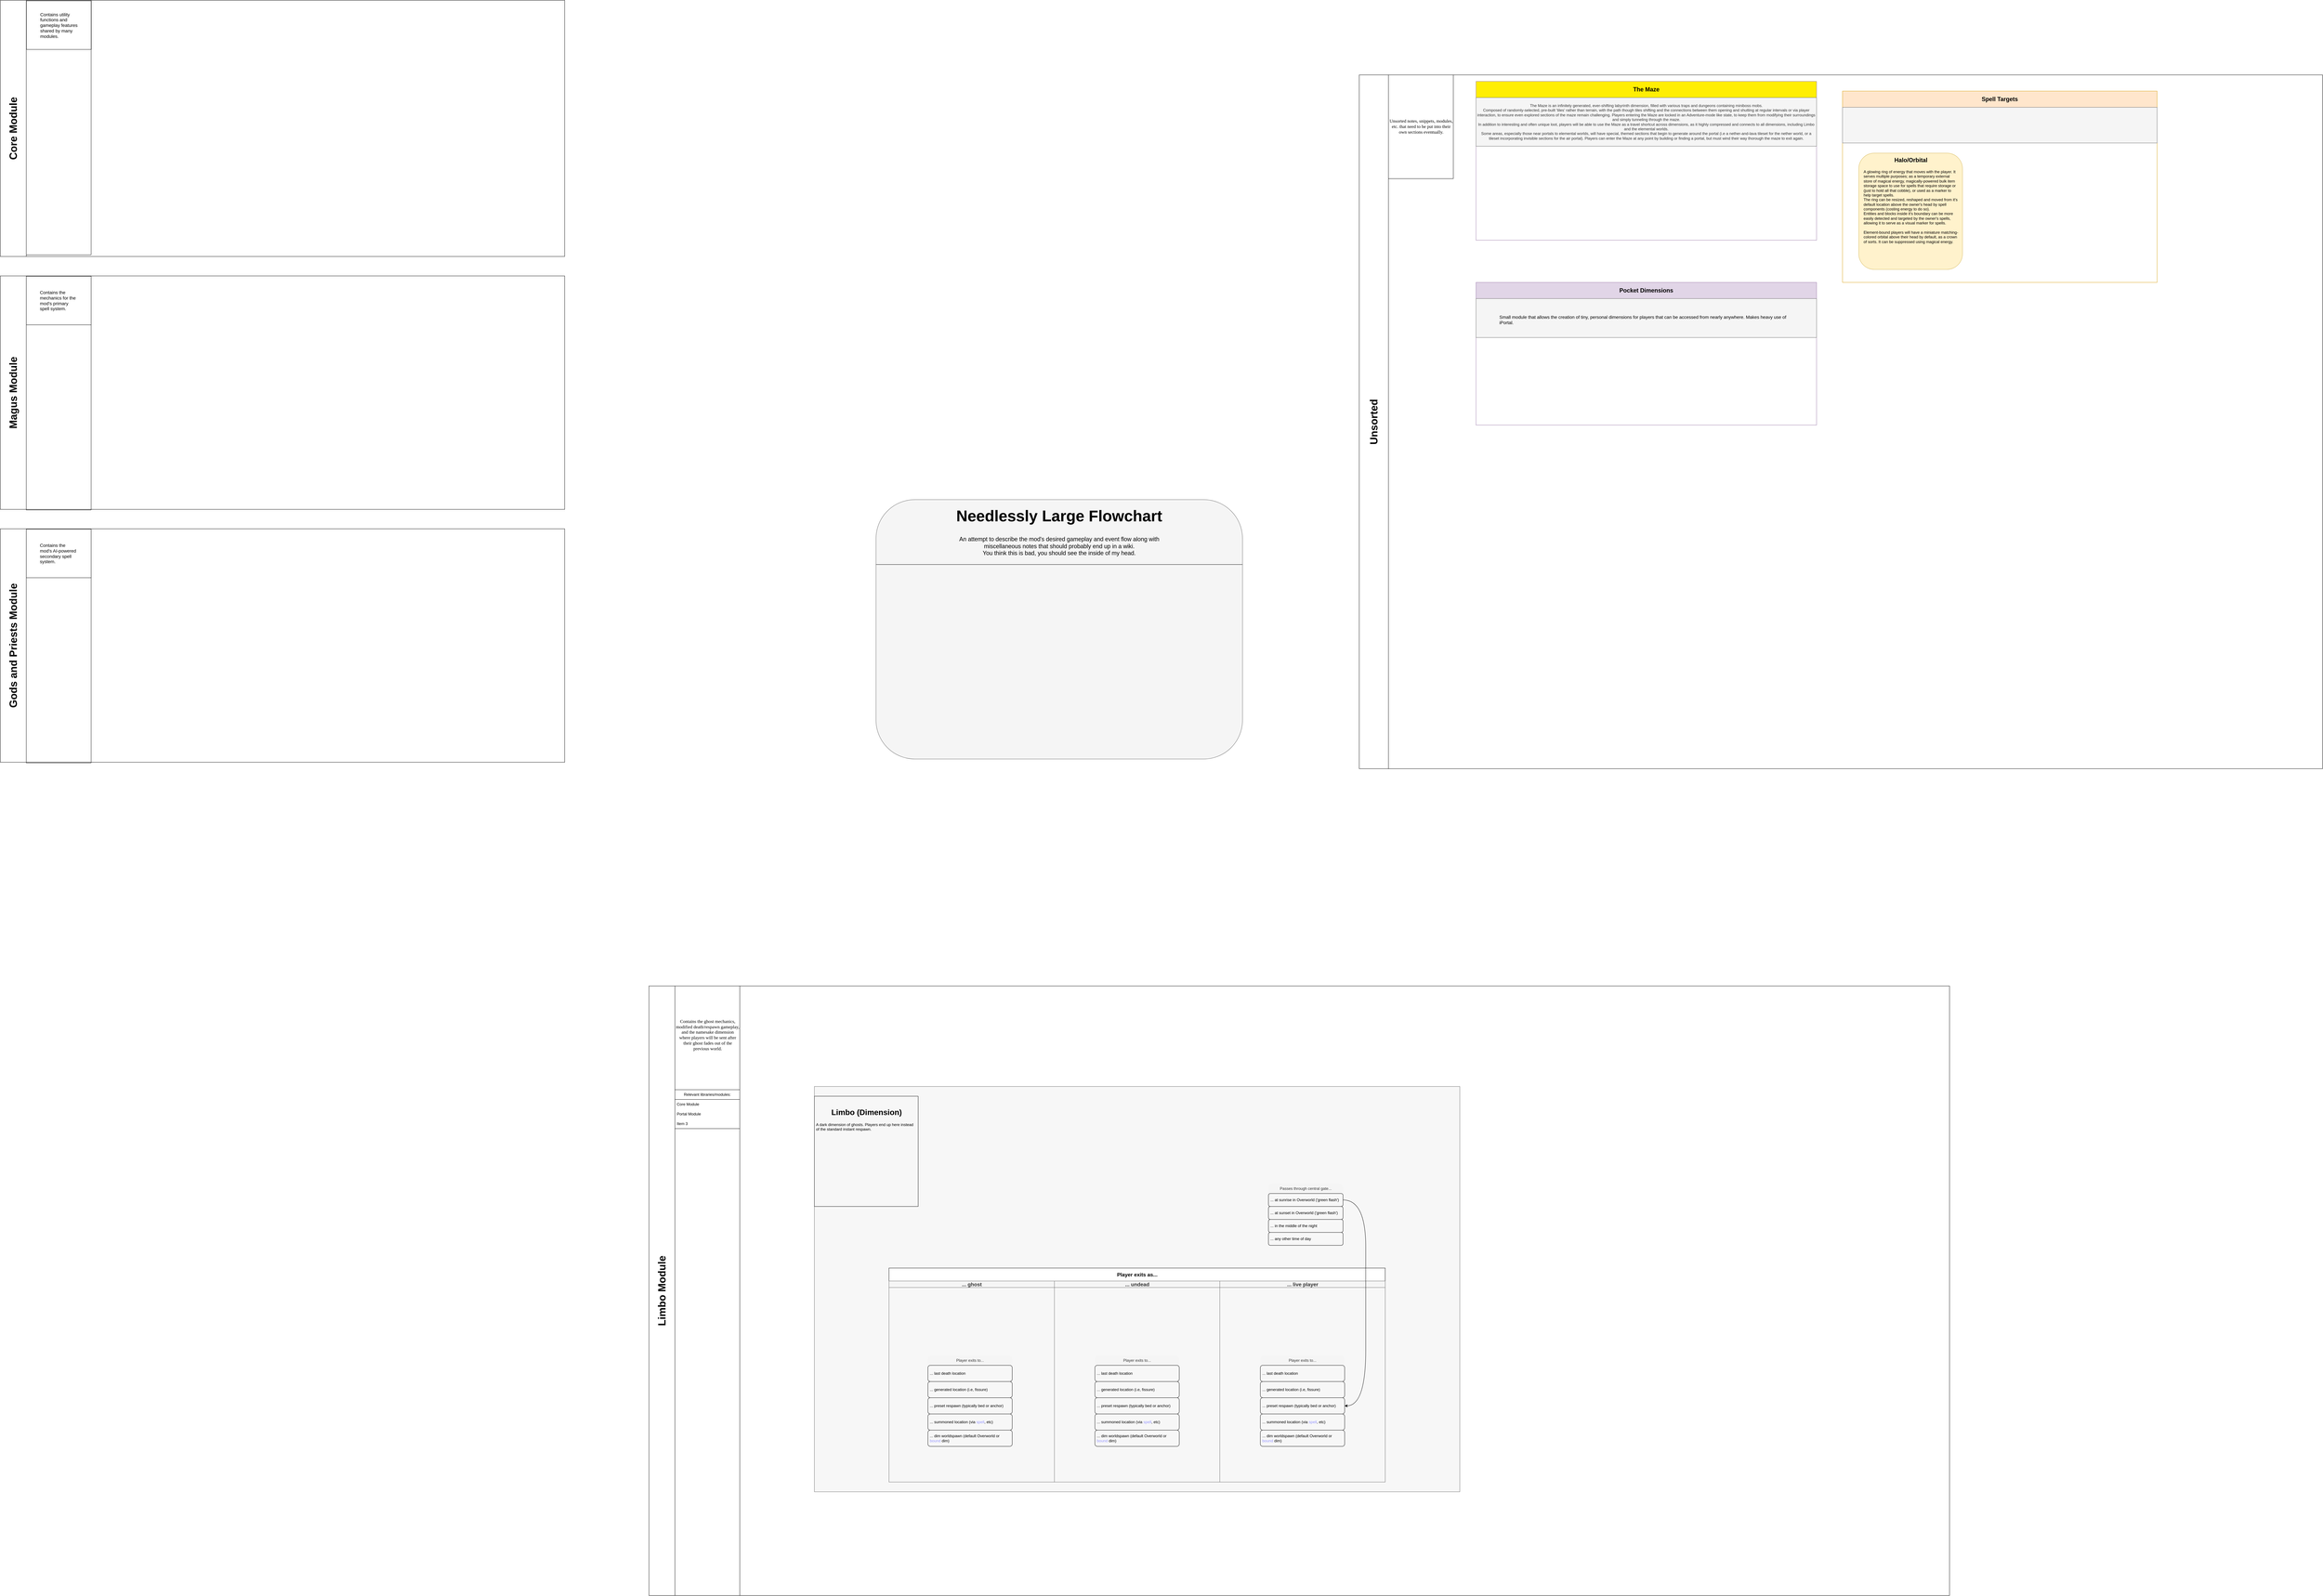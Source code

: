 <mxfile version="24.0.2" type="github">
  <diagram name="Page-1" id="ru8x-6SEYgcmRr3bDYl3">
    <mxGraphModel dx="4563" dy="6198" grid="1" gridSize="10" guides="1" tooltips="1" connect="1" arrows="1" fold="1" page="1" pageScale="1" pageWidth="850" pageHeight="1100" math="0" shadow="0">
      <root>
        <mxCell id="0" />
        <mxCell id="1" parent="0" />
        <mxCell id="hJwXs7jUDwG8n3oh1j8G-1" value="&lt;div style=&quot;font-size: 32px;&quot;&gt;Limbo Module&lt;/div&gt;" style="swimlane;horizontal=0;whiteSpace=wrap;html=1;startSize=80;" vertex="1" parent="1">
          <mxGeometry x="-740" y="-2150" width="4010" height="1880" as="geometry" />
        </mxCell>
        <mxCell id="hJwXs7jUDwG8n3oh1j8G-25" value="" style="rounded=0;whiteSpace=wrap;html=1;fillColor=#f5f5f5;fontColor=#333333;strokeColor=#666666;fillOpacity=80;container=1;" vertex="1" parent="hJwXs7jUDwG8n3oh1j8G-1">
          <mxGeometry x="510" y="310" width="1990" height="1250" as="geometry" />
        </mxCell>
        <mxCell id="r1Zy6kbpca9WmV-mYbv3-1" value="&lt;div style=&quot;font-size: 13px;&quot;&gt;&lt;font style=&quot;font-size: 16px;&quot;&gt;Player exits as...&lt;/font&gt;&lt;/div&gt;" style="swimlane;childLayout=stackLayout;resizeParent=1;resizeParentMax=0;startSize=40;html=1;" parent="hJwXs7jUDwG8n3oh1j8G-25" vertex="1">
          <mxGeometry x="230" y="560" width="1530" height="660" as="geometry" />
        </mxCell>
        <mxCell id="r1Zy6kbpca9WmV-mYbv3-2" value="&lt;div style=&quot;font-size: 13px;&quot;&gt;&lt;font style=&quot;font-size: 16px;&quot;&gt;... ghost&lt;/font&gt;&lt;/div&gt;" style="swimlane;startSize=20;html=1;fillColor=#f5f5f5;fontColor=#333333;strokeColor=#666666;" parent="r1Zy6kbpca9WmV-mYbv3-1" vertex="1">
          <mxGeometry y="40" width="510" height="620" as="geometry" />
        </mxCell>
        <mxCell id="r1Zy6kbpca9WmV-mYbv3-15" value="&lt;div&gt;Player exits to...&lt;/div&gt;" style="swimlane;fontStyle=0;childLayout=stackLayout;horizontal=1;startSize=30;horizontalStack=0;resizeParent=1;resizeParentMax=0;resizeLast=0;collapsible=1;marginBottom=0;whiteSpace=wrap;html=1;rounded=1;glass=0;strokeColor=none;fillColor=#f5f5f5;fontColor=#333333;" parent="r1Zy6kbpca9WmV-mYbv3-2" vertex="1">
          <mxGeometry x="120" y="230" width="260" height="280" as="geometry">
            <mxRectangle x="580" y="230" width="110" height="30" as="alternateBounds" />
          </mxGeometry>
        </mxCell>
        <mxCell id="r1Zy6kbpca9WmV-mYbv3-16" value="... last death location" style="text;align=left;verticalAlign=middle;spacingLeft=4;spacingRight=4;overflow=hidden;points=[[0,0.5],[1,0.5]];portConstraint=eastwest;rotatable=0;whiteSpace=wrap;html=1;rounded=1;comic=0;strokeColor=default;imageWidth=24;imageAspect=1;" parent="r1Zy6kbpca9WmV-mYbv3-15" vertex="1">
          <mxGeometry y="30" width="260" height="50" as="geometry" />
        </mxCell>
        <mxCell id="r1Zy6kbpca9WmV-mYbv3-17" value="&lt;div&gt;... generated location (i.e, fissure)&lt;br&gt;&lt;/div&gt;" style="text;strokeColor=default;fillColor=none;align=left;verticalAlign=middle;spacingLeft=4;spacingRight=4;overflow=hidden;points=[[0,0.5],[1,0.5]];portConstraint=eastwest;rotatable=0;whiteSpace=wrap;html=1;rounded=1;" parent="r1Zy6kbpca9WmV-mYbv3-15" vertex="1">
          <mxGeometry y="80" width="260" height="50" as="geometry" />
        </mxCell>
        <mxCell id="r1Zy6kbpca9WmV-mYbv3-18" value="&lt;div style=&quot;&quot;&gt;... preset respawn &lt;font style=&quot;font-size: 12px;&quot;&gt;(typically bed or anchor)&lt;/font&gt;&lt;/div&gt;" style="text;strokeColor=default;fillColor=none;align=left;verticalAlign=middle;spacingLeft=4;spacingRight=4;overflow=hidden;points=[[0,0.5],[1,0.5]];portConstraint=eastwest;rotatable=0;whiteSpace=wrap;html=1;rounded=1;" parent="r1Zy6kbpca9WmV-mYbv3-15" vertex="1">
          <mxGeometry y="130" width="260" height="50" as="geometry" />
        </mxCell>
        <mxCell id="r1Zy6kbpca9WmV-mYbv3-19" value="&lt;div&gt;... summoned location (via &lt;font color=&quot;#9999ff&quot;&gt;spell&lt;/font&gt;, etc)&lt;br&gt;&lt;/div&gt;" style="text;strokeColor=default;fillColor=none;align=left;verticalAlign=middle;spacingLeft=4;spacingRight=4;overflow=hidden;points=[[0,0.5],[1,0.5]];portConstraint=eastwest;rotatable=0;whiteSpace=wrap;html=1;rounded=1;" parent="r1Zy6kbpca9WmV-mYbv3-15" vertex="1">
          <mxGeometry y="180" width="260" height="50" as="geometry" />
        </mxCell>
        <mxCell id="r1Zy6kbpca9WmV-mYbv3-20" value="&lt;div&gt;... dim worldspawn (default Overworld or &lt;font color=&quot;#9999ff&quot;&gt;bound &lt;/font&gt;dim)&lt;/div&gt;" style="text;strokeColor=default;fillColor=none;align=left;verticalAlign=middle;spacingLeft=4;spacingRight=4;overflow=hidden;points=[[0,0.5],[1,0.5]];portConstraint=eastwest;rotatable=0;whiteSpace=wrap;html=1;rounded=1;" parent="r1Zy6kbpca9WmV-mYbv3-15" vertex="1">
          <mxGeometry y="230" width="260" height="50" as="geometry" />
        </mxCell>
        <mxCell id="r1Zy6kbpca9WmV-mYbv3-3" value="&lt;div style=&quot;font-size: 13px;&quot;&gt;&lt;font style=&quot;font-size: 16px;&quot;&gt;... undead&lt;/font&gt;&lt;/div&gt;" style="swimlane;startSize=20;html=1;fillColor=#f5f5f5;fontColor=#333333;strokeColor=#666666;" parent="r1Zy6kbpca9WmV-mYbv3-1" vertex="1">
          <mxGeometry x="510" y="40" width="510" height="620" as="geometry" />
        </mxCell>
        <mxCell id="r1Zy6kbpca9WmV-mYbv3-21" value="&lt;div&gt;Player exits to...&lt;/div&gt;" style="swimlane;fontStyle=0;childLayout=stackLayout;horizontal=1;startSize=30;horizontalStack=0;resizeParent=1;resizeParentMax=0;resizeLast=0;collapsible=1;marginBottom=0;whiteSpace=wrap;html=1;rounded=1;glass=0;strokeColor=none;fillColor=#f5f5f5;fontColor=#333333;" parent="r1Zy6kbpca9WmV-mYbv3-3" vertex="1">
          <mxGeometry x="125" y="230" width="260" height="280" as="geometry">
            <mxRectangle x="580" y="230" width="110" height="30" as="alternateBounds" />
          </mxGeometry>
        </mxCell>
        <mxCell id="r1Zy6kbpca9WmV-mYbv3-22" value="... last death location" style="text;align=left;verticalAlign=middle;spacingLeft=4;spacingRight=4;overflow=hidden;points=[[0,0.5],[1,0.5]];portConstraint=eastwest;rotatable=0;whiteSpace=wrap;html=1;rounded=1;comic=0;strokeColor=default;imageWidth=24;imageAspect=1;" parent="r1Zy6kbpca9WmV-mYbv3-21" vertex="1">
          <mxGeometry y="30" width="260" height="50" as="geometry" />
        </mxCell>
        <mxCell id="r1Zy6kbpca9WmV-mYbv3-23" value="&lt;div&gt;... generated location (i.e, fissure)&lt;br&gt;&lt;/div&gt;" style="text;strokeColor=default;fillColor=none;align=left;verticalAlign=middle;spacingLeft=4;spacingRight=4;overflow=hidden;points=[[0,0.5],[1,0.5]];portConstraint=eastwest;rotatable=0;whiteSpace=wrap;html=1;rounded=1;" parent="r1Zy6kbpca9WmV-mYbv3-21" vertex="1">
          <mxGeometry y="80" width="260" height="50" as="geometry" />
        </mxCell>
        <mxCell id="r1Zy6kbpca9WmV-mYbv3-24" value="&lt;div style=&quot;&quot;&gt;... preset respawn &lt;font style=&quot;font-size: 12px;&quot;&gt;(typically bed or anchor)&lt;/font&gt;&lt;/div&gt;" style="text;strokeColor=default;fillColor=none;align=left;verticalAlign=middle;spacingLeft=4;spacingRight=4;overflow=hidden;points=[[0,0.5],[1,0.5]];portConstraint=eastwest;rotatable=0;whiteSpace=wrap;html=1;rounded=1;" parent="r1Zy6kbpca9WmV-mYbv3-21" vertex="1">
          <mxGeometry y="130" width="260" height="50" as="geometry" />
        </mxCell>
        <mxCell id="r1Zy6kbpca9WmV-mYbv3-25" value="&lt;div&gt;... summoned location (via &lt;font color=&quot;#9999ff&quot;&gt;spell&lt;/font&gt;, etc)&lt;br&gt;&lt;/div&gt;" style="text;strokeColor=default;fillColor=none;align=left;verticalAlign=middle;spacingLeft=4;spacingRight=4;overflow=hidden;points=[[0,0.5],[1,0.5]];portConstraint=eastwest;rotatable=0;whiteSpace=wrap;html=1;rounded=1;" parent="r1Zy6kbpca9WmV-mYbv3-21" vertex="1">
          <mxGeometry y="180" width="260" height="50" as="geometry" />
        </mxCell>
        <mxCell id="r1Zy6kbpca9WmV-mYbv3-26" value="&lt;div&gt;... dim worldspawn (default Overworld or &lt;font color=&quot;#9999ff&quot;&gt;bound &lt;/font&gt;dim)&lt;/div&gt;" style="text;strokeColor=default;fillColor=none;align=left;verticalAlign=middle;spacingLeft=4;spacingRight=4;overflow=hidden;points=[[0,0.5],[1,0.5]];portConstraint=eastwest;rotatable=0;whiteSpace=wrap;html=1;rounded=1;" parent="r1Zy6kbpca9WmV-mYbv3-21" vertex="1">
          <mxGeometry y="230" width="260" height="50" as="geometry" />
        </mxCell>
        <mxCell id="r1Zy6kbpca9WmV-mYbv3-4" value="&lt;div style=&quot;font-size: 13px;&quot;&gt;&lt;font style=&quot;font-size: 16px;&quot;&gt;... live player&lt;/font&gt;&lt;/div&gt;" style="swimlane;startSize=20;html=1;fillColor=#f5f5f5;fontColor=#333333;strokeColor=#666666;" parent="r1Zy6kbpca9WmV-mYbv3-1" vertex="1">
          <mxGeometry x="1020" y="40" width="510" height="620" as="geometry" />
        </mxCell>
        <mxCell id="r1Zy6kbpca9WmV-mYbv3-27" value="&lt;div&gt;Player exits to...&lt;/div&gt;" style="swimlane;fontStyle=0;childLayout=stackLayout;horizontal=1;startSize=30;horizontalStack=0;resizeParent=1;resizeParentMax=0;resizeLast=0;collapsible=1;marginBottom=0;whiteSpace=wrap;html=1;rounded=1;glass=0;strokeColor=none;fillColor=#f5f5f5;fontColor=#333333;" parent="r1Zy6kbpca9WmV-mYbv3-4" vertex="1">
          <mxGeometry x="125" y="230" width="260" height="280" as="geometry">
            <mxRectangle x="580" y="230" width="110" height="30" as="alternateBounds" />
          </mxGeometry>
        </mxCell>
        <mxCell id="r1Zy6kbpca9WmV-mYbv3-28" value="... last death location" style="text;align=left;verticalAlign=middle;spacingLeft=4;spacingRight=4;overflow=hidden;points=[[0,0.5],[1,0.5]];portConstraint=eastwest;rotatable=0;whiteSpace=wrap;html=1;rounded=1;comic=0;strokeColor=default;imageWidth=24;imageAspect=1;" parent="r1Zy6kbpca9WmV-mYbv3-27" vertex="1">
          <mxGeometry y="30" width="260" height="50" as="geometry" />
        </mxCell>
        <mxCell id="r1Zy6kbpca9WmV-mYbv3-29" value="&lt;div&gt;... generated location (i.e, fissure)&lt;br&gt;&lt;/div&gt;" style="text;strokeColor=default;fillColor=none;align=left;verticalAlign=middle;spacingLeft=4;spacingRight=4;overflow=hidden;points=[[0,0.5],[1,0.5]];portConstraint=eastwest;rotatable=0;whiteSpace=wrap;html=1;rounded=1;" parent="r1Zy6kbpca9WmV-mYbv3-27" vertex="1">
          <mxGeometry y="80" width="260" height="50" as="geometry" />
        </mxCell>
        <mxCell id="r1Zy6kbpca9WmV-mYbv3-30" value="&lt;div style=&quot;&quot;&gt;... preset respawn &lt;font style=&quot;font-size: 12px;&quot;&gt;(typically bed or anchor)&lt;/font&gt;&lt;/div&gt;" style="text;strokeColor=default;fillColor=none;align=left;verticalAlign=middle;spacingLeft=4;spacingRight=4;overflow=hidden;points=[[0,0.5],[1,0.5]];portConstraint=eastwest;rotatable=0;whiteSpace=wrap;html=1;rounded=1;" parent="r1Zy6kbpca9WmV-mYbv3-27" vertex="1">
          <mxGeometry y="130" width="260" height="50" as="geometry" />
        </mxCell>
        <mxCell id="r1Zy6kbpca9WmV-mYbv3-31" value="&lt;div&gt;... summoned location (via &lt;font color=&quot;#9999ff&quot;&gt;spell&lt;/font&gt;, etc)&lt;br&gt;&lt;/div&gt;" style="text;strokeColor=default;fillColor=none;align=left;verticalAlign=middle;spacingLeft=4;spacingRight=4;overflow=hidden;points=[[0,0.5],[1,0.5]];portConstraint=eastwest;rotatable=0;whiteSpace=wrap;html=1;rounded=1;" parent="r1Zy6kbpca9WmV-mYbv3-27" vertex="1">
          <mxGeometry y="180" width="260" height="50" as="geometry" />
        </mxCell>
        <mxCell id="r1Zy6kbpca9WmV-mYbv3-32" value="&lt;div&gt;... dim worldspawn (default Overworld or &lt;font color=&quot;#9999ff&quot;&gt;bound &lt;/font&gt;dim)&lt;/div&gt;" style="text;strokeColor=default;fillColor=none;align=left;verticalAlign=middle;spacingLeft=4;spacingRight=4;overflow=hidden;points=[[0,0.5],[1,0.5]];portConstraint=eastwest;rotatable=0;whiteSpace=wrap;html=1;rounded=1;" parent="r1Zy6kbpca9WmV-mYbv3-27" vertex="1">
          <mxGeometry y="230" width="260" height="50" as="geometry" />
        </mxCell>
        <mxCell id="r1Zy6kbpca9WmV-mYbv3-40" value="Passes through central gate..." style="swimlane;fontStyle=0;childLayout=stackLayout;horizontal=1;startSize=30;horizontalStack=0;resizeParent=1;resizeParentMax=0;resizeLast=0;collapsible=1;marginBottom=0;whiteSpace=wrap;html=1;rounded=1;strokeColor=none;fillColor=#f5f5f5;fontColor=#333333;" parent="hJwXs7jUDwG8n3oh1j8G-25" vertex="1">
          <mxGeometry x="1400" y="300" width="230" height="190" as="geometry" />
        </mxCell>
        <mxCell id="NXboeLwOr5gCQjajVLQA-1" value="&lt;div&gt;... at sunrise in Overworld (&#39;green flash&#39;)&lt;/div&gt;" style="text;strokeColor=default;fillColor=none;align=left;verticalAlign=middle;spacingLeft=4;spacingRight=4;overflow=hidden;points=[[0,0.5],[1,0.5]];portConstraint=eastwest;rotatable=0;whiteSpace=wrap;html=1;rounded=1;" parent="r1Zy6kbpca9WmV-mYbv3-40" vertex="1">
          <mxGeometry y="30" width="230" height="40" as="geometry" />
        </mxCell>
        <mxCell id="r1Zy6kbpca9WmV-mYbv3-41" value="... at sunset in Overworld (&#39;green flash&#39;)" style="text;strokeColor=default;fillColor=none;align=left;verticalAlign=middle;spacingLeft=4;spacingRight=4;overflow=hidden;points=[[0,0.5],[1,0.5]];portConstraint=eastwest;rotatable=0;whiteSpace=wrap;html=1;rounded=1;" parent="r1Zy6kbpca9WmV-mYbv3-40" vertex="1">
          <mxGeometry y="70" width="230" height="40" as="geometry" />
        </mxCell>
        <mxCell id="r1Zy6kbpca9WmV-mYbv3-43" value="... in the middle of the night" style="text;strokeColor=default;fillColor=none;align=left;verticalAlign=middle;spacingLeft=4;spacingRight=4;overflow=hidden;points=[[0,0.5],[1,0.5]];portConstraint=eastwest;rotatable=0;whiteSpace=wrap;html=1;rounded=1;" parent="r1Zy6kbpca9WmV-mYbv3-40" vertex="1">
          <mxGeometry y="110" width="230" height="40" as="geometry" />
        </mxCell>
        <mxCell id="r1Zy6kbpca9WmV-mYbv3-42" value="... any other time of day" style="text;strokeColor=default;fillColor=none;align=left;verticalAlign=middle;spacingLeft=4;spacingRight=4;overflow=hidden;points=[[0,0.5],[1,0.5]];portConstraint=eastwest;rotatable=0;whiteSpace=wrap;html=1;rounded=1;" parent="r1Zy6kbpca9WmV-mYbv3-40" vertex="1">
          <mxGeometry y="150" width="230" height="40" as="geometry" />
        </mxCell>
        <mxCell id="NXboeLwOr5gCQjajVLQA-3" value="" style="curved=1;endArrow=classic;html=1;rounded=0;exitX=1;exitY=0.5;exitDx=0;exitDy=0;entryX=1;entryY=0.5;entryDx=0;entryDy=0;" parent="hJwXs7jUDwG8n3oh1j8G-25" source="NXboeLwOr5gCQjajVLQA-1" target="r1Zy6kbpca9WmV-mYbv3-30" edge="1">
          <mxGeometry width="50" height="50" relative="1" as="geometry">
            <mxPoint x="1720" y="360" as="sourcePoint" />
            <mxPoint x="1670" y="410" as="targetPoint" />
            <Array as="points">
              <mxPoint x="1700" y="350" />
              <mxPoint x="1700" y="640" />
              <mxPoint x="1700" y="985" />
            </Array>
          </mxGeometry>
        </mxCell>
        <mxCell id="hJwXs7jUDwG8n3oh1j8G-27" value="" style="swimlane;startSize=0;rounded=0;" vertex="1" parent="hJwXs7jUDwG8n3oh1j8G-25">
          <mxGeometry y="30" width="320" height="340" as="geometry" />
        </mxCell>
        <mxCell id="hJwXs7jUDwG8n3oh1j8G-5" value="&lt;h1 align=&quot;center&quot;&gt;Limbo (Dimension)&lt;br&gt;&lt;/h1&gt;&lt;p&gt;A dark dimension of ghosts. Players end up here instead of the standard instant respawn.&lt;br&gt;&lt;/p&gt;" style="text;html=1;spacing=5;spacingTop=-20;whiteSpace=wrap;overflow=hidden;rounded=0;fillColor=none;fillStyle=auto;" vertex="1" parent="hJwXs7jUDwG8n3oh1j8G-27">
          <mxGeometry y="30" width="320" height="310" as="geometry" />
        </mxCell>
        <mxCell id="hJwXs7jUDwG8n3oh1j8G-29" value="" style="swimlane;startSize=0;rotation=90;" vertex="1" parent="hJwXs7jUDwG8n3oh1j8G-1">
          <mxGeometry x="-760" y="840" width="1880" height="200" as="geometry" />
        </mxCell>
        <mxCell id="hJwXs7jUDwG8n3oh1j8G-30" value="&lt;div align=&quot;center&quot;&gt;&lt;font face=&quot;Lucida Console&quot; style=&quot;font-size: 14px;&quot;&gt;Contains the ghost mechanics, modified death/respawn gameplay, and the namesake dimension where players will be sent after their ghost fades out of the previous world.&lt;/font&gt;&lt;/div&gt;&lt;div align=&quot;center&quot;&gt;&lt;font face=&quot;Lucida Console&quot; style=&quot;font-size: 14px;&quot;&gt;&lt;br&gt;&lt;/font&gt;&lt;/div&gt;" style="text;html=1;align=left;verticalAlign=middle;whiteSpace=wrap;rounded=0;strokeColor=default;" vertex="1" parent="hJwXs7jUDwG8n3oh1j8G-29">
          <mxGeometry x="840" y="-840" width="200" height="320" as="geometry" />
        </mxCell>
        <mxCell id="hJwXs7jUDwG8n3oh1j8G-73" value="Relevant libraries/modules:" style="swimlane;fontStyle=0;childLayout=stackLayout;horizontal=1;startSize=30;horizontalStack=0;resizeParent=1;resizeParentMax=0;resizeLast=0;collapsible=1;marginBottom=0;whiteSpace=wrap;html=1;" vertex="1" parent="hJwXs7jUDwG8n3oh1j8G-1">
          <mxGeometry x="80" y="320" width="200" height="120" as="geometry" />
        </mxCell>
        <mxCell id="hJwXs7jUDwG8n3oh1j8G-74" value="&lt;div&gt;Core Module&lt;/div&gt;" style="text;strokeColor=none;fillColor=none;align=left;verticalAlign=middle;spacingLeft=4;spacingRight=4;overflow=hidden;points=[[0,0.5],[1,0.5]];portConstraint=eastwest;rotatable=0;whiteSpace=wrap;html=1;" vertex="1" parent="hJwXs7jUDwG8n3oh1j8G-73">
          <mxGeometry y="30" width="200" height="30" as="geometry" />
        </mxCell>
        <mxCell id="hJwXs7jUDwG8n3oh1j8G-75" value="&lt;div&gt;Portal Module&lt;/div&gt;" style="text;strokeColor=none;fillColor=none;align=left;verticalAlign=middle;spacingLeft=4;spacingRight=4;overflow=hidden;points=[[0,0.5],[1,0.5]];portConstraint=eastwest;rotatable=0;whiteSpace=wrap;html=1;" vertex="1" parent="hJwXs7jUDwG8n3oh1j8G-73">
          <mxGeometry y="60" width="200" height="30" as="geometry" />
        </mxCell>
        <mxCell id="hJwXs7jUDwG8n3oh1j8G-76" value="Item 3" style="text;strokeColor=none;fillColor=none;align=left;verticalAlign=middle;spacingLeft=4;spacingRight=4;overflow=hidden;points=[[0,0.5],[1,0.5]];portConstraint=eastwest;rotatable=0;whiteSpace=wrap;html=1;" vertex="1" parent="hJwXs7jUDwG8n3oh1j8G-73">
          <mxGeometry y="90" width="200" height="30" as="geometry" />
        </mxCell>
        <mxCell id="hJwXs7jUDwG8n3oh1j8G-14" value="" style="rounded=1;whiteSpace=wrap;html=1;container=0;fillColor=#f5f5f5;strokeColor=#666666;fontColor=#333333;" vertex="1" parent="1">
          <mxGeometry x="-40" y="-3650" width="1130" height="800" as="geometry" />
        </mxCell>
        <mxCell id="hJwXs7jUDwG8n3oh1j8G-7" value="&lt;h1 style=&quot;font-size: 48px;&quot; align=&quot;center&quot;&gt;Needlessly Large Flowchart&lt;br&gt;&lt;/h1&gt;&lt;p style=&quot;font-size: 18px;&quot; align=&quot;center&quot;&gt;An attempt to describe the mod&#39;s desired gameplay and event flow along with miscellaneous notes that should probably end up in a wiki.&lt;br&gt;You think this is bad, you should see the inside of my head.&lt;br&gt;&lt;/p&gt;" style="text;html=1;spacing=5;spacingTop=-20;whiteSpace=wrap;overflow=hidden;rounded=0;align=center;fillColor=none;" vertex="1" parent="1">
          <mxGeometry x="170" y="-3650" width="710" height="190" as="geometry" />
        </mxCell>
        <mxCell id="hJwXs7jUDwG8n3oh1j8G-16" value="" style="endArrow=none;html=1;rounded=0;exitX=0;exitY=0.25;exitDx=0;exitDy=0;entryX=1;entryY=0.25;entryDx=0;entryDy=0;" edge="1" parent="1" source="hJwXs7jUDwG8n3oh1j8G-14" target="hJwXs7jUDwG8n3oh1j8G-14">
          <mxGeometry width="50" height="50" relative="1" as="geometry">
            <mxPoint x="520" y="-3120" as="sourcePoint" />
            <mxPoint x="570" y="-3170" as="targetPoint" />
          </mxGeometry>
        </mxCell>
        <mxCell id="hJwXs7jUDwG8n3oh1j8G-17" value="&lt;font style=&quot;font-size: 32px;&quot;&gt;Unsorted&lt;/font&gt;" style="swimlane;horizontal=0;whiteSpace=wrap;html=1;startSize=90;" vertex="1" parent="1">
          <mxGeometry x="1450" y="-4960" width="2970" height="2140" as="geometry" />
        </mxCell>
        <mxCell id="hJwXs7jUDwG8n3oh1j8G-67" value="&lt;div style=&quot;font-size: 18px;&quot;&gt;&lt;font style=&quot;font-size: 18px;&quot;&gt;The Maze&lt;br&gt;&lt;/font&gt;&lt;/div&gt;" style="swimlane;whiteSpace=wrap;html=1;startSize=50;fillColor=#FFEE03;strokeColor=#9673a6;" vertex="1" parent="hJwXs7jUDwG8n3oh1j8G-17">
          <mxGeometry x="360" y="20" width="1050" height="490" as="geometry" />
        </mxCell>
        <mxCell id="hJwXs7jUDwG8n3oh1j8G-68" value="&lt;div&gt;The Maze is an infinitely generated, ever-shifting labyrinth dimension, filled with various traps and dungeons containing miniboss mobs. &lt;/div&gt;&lt;div&gt;Composed of randomly-selected, pre-built &#39;tiles&#39; rather than terrain, with the path though tiles shifting and the connections between them opening and shutting at regular intervals or via player interaction, to ensure even explored sections of the maze remain challenging. Players entering the Maze are locked in an Adventure-mode like state, to keep them from modifying their surroundings and simply tunneling through the maze.&lt;br&gt;In addition to interesting and often unique loot, players will be able to use the Maze as a travel shortcut across dimensions, as it highly compressed and connects to all dimensions, including Limbo and the elemental worlds.&lt;br&gt;Some areas, especially those near portals to elemental worlds, will have special, themed sections that begin to generate around the portal (i.e a nether-and-lava tileset for the nether world, or a tileset incorporating invisible sections for the air portal). Players can enter the Maze at any point by building or finding a portal, but must wind their way thorough the maze to exit again.&lt;br&gt;&lt;/div&gt;" style="rounded=0;whiteSpace=wrap;html=1;fillColor=#f5f5f5;fontColor=#333333;strokeColor=#666666;container=1;" vertex="1" parent="hJwXs7jUDwG8n3oh1j8G-67">
          <mxGeometry y="50" width="1050" height="150" as="geometry" />
        </mxCell>
        <mxCell id="hJwXs7jUDwG8n3oh1j8G-81" value="&lt;div align=&quot;center&quot;&gt;&lt;font face=&quot;Lucida Console&quot; style=&quot;font-size: 14px;&quot;&gt;Unsorted notes, snippets, modules, etc. that need to be put into their own sections eventually.&lt;br&gt;&lt;/font&gt;&lt;/div&gt;" style="text;html=1;align=left;verticalAlign=middle;whiteSpace=wrap;rounded=0;strokeColor=default;" vertex="1" parent="hJwXs7jUDwG8n3oh1j8G-17">
          <mxGeometry x="90" width="200" height="320" as="geometry" />
        </mxCell>
        <mxCell id="hJwXs7jUDwG8n3oh1j8G-82" value="&lt;div style=&quot;font-size: 18px;&quot;&gt;&lt;font style=&quot;font-size: 18px;&quot;&gt;Spell Targets&lt;br&gt;&lt;/font&gt;&lt;/div&gt;" style="swimlane;whiteSpace=wrap;html=1;startSize=50;fillColor=#ffe6cc;strokeColor=#d79b00;" vertex="1" parent="hJwXs7jUDwG8n3oh1j8G-17">
          <mxGeometry x="1490" y="50" width="970" height="590" as="geometry" />
        </mxCell>
        <mxCell id="hJwXs7jUDwG8n3oh1j8G-83" value="" style="rounded=0;whiteSpace=wrap;html=1;fillColor=#f5f5f5;fontColor=#333333;strokeColor=#666666;container=1;" vertex="1" parent="hJwXs7jUDwG8n3oh1j8G-82">
          <mxGeometry y="50" width="970" height="110" as="geometry" />
        </mxCell>
        <mxCell id="hJwXs7jUDwG8n3oh1j8G-84" value="" style="rounded=1;whiteSpace=wrap;html=1;fillColor=#fff2cc;strokeColor=#d6b656;" vertex="1" parent="hJwXs7jUDwG8n3oh1j8G-82">
          <mxGeometry x="50" y="191.25" width="320" height="358.75" as="geometry" />
        </mxCell>
        <mxCell id="hJwXs7jUDwG8n3oh1j8G-85" value="&lt;h1 align=&quot;center&quot;&gt;&lt;font style=&quot;font-size: 18px;&quot;&gt;Halo/Orbital&lt;/font&gt;&lt;br&gt;&lt;/h1&gt;&lt;p&gt;A glowing ring of energy that moves with the player. It serves multiple purposes; as a temporary external store of magical energy, magically-powered bulk item storage space to use for spells that require storage or (just to hold all that cobble), or used as a marker to help target spells.&amp;nbsp; &lt;br&gt;The ring can be resized, reshaped and moved from it&#39;s default location above the owner&#39;s head by spell components (costing energy to do so).&lt;br&gt;Entities and blocks inside it&#39;s boundary can be more easily detected and targeted by the owner&#39;s spells, allowing it to serve as a visual marker for spells.&lt;br&gt;&lt;br&gt;Element-bound players will have a miniature matching-colored orbital above their head by default, as a crown of sorts. It can be suppressed using magical energy.&lt;br&gt;&lt;/p&gt;" style="text;html=1;spacing=5;spacingTop=-20;whiteSpace=wrap;overflow=hidden;rounded=0;" vertex="1" parent="hJwXs7jUDwG8n3oh1j8G-82">
          <mxGeometry x="60" y="191.25" width="300" height="338.75" as="geometry" />
        </mxCell>
        <mxCell id="hJwXs7jUDwG8n3oh1j8G-18" value="&lt;div style=&quot;font-size: 18px;&quot;&gt;&lt;font style=&quot;font-size: 18px;&quot;&gt;Pocket Dimensions&lt;/font&gt;&lt;/div&gt;" style="swimlane;whiteSpace=wrap;html=1;startSize=50;fillColor=#e1d5e7;strokeColor=#9673a6;" vertex="1" parent="hJwXs7jUDwG8n3oh1j8G-17">
          <mxGeometry x="360" y="640" width="1050" height="440" as="geometry" />
        </mxCell>
        <mxCell id="hJwXs7jUDwG8n3oh1j8G-19" value="" style="rounded=0;whiteSpace=wrap;html=1;fillColor=#f5f5f5;fontColor=#333333;strokeColor=#666666;container=1;" vertex="1" parent="hJwXs7jUDwG8n3oh1j8G-18">
          <mxGeometry y="50" width="1050" height="120" as="geometry" />
        </mxCell>
        <mxCell id="hJwXs7jUDwG8n3oh1j8G-20" value="&lt;blockquote&gt;&lt;div align=&quot;left&quot;&gt;&lt;font style=&quot;font-size: 14px;&quot;&gt;Small module that allows the creation of tiny, personal dimensions for players that can be accessed from nearly anywhere. Makes heavy use of iPortal.&lt;br&gt;&lt;/font&gt;&lt;/div&gt;&lt;/blockquote&gt;" style="text;html=1;align=left;verticalAlign=middle;whiteSpace=wrap;rounded=0;" vertex="1" parent="hJwXs7jUDwG8n3oh1j8G-19">
          <mxGeometry x="30" y="10" width="1010" height="110" as="geometry" />
        </mxCell>
        <mxCell id="hJwXs7jUDwG8n3oh1j8G-32" value="&lt;div style=&quot;font-size: 32px;&quot;&gt;Magus Module&lt;/div&gt;" style="swimlane;horizontal=0;whiteSpace=wrap;html=1;startSize=80;" vertex="1" parent="1">
          <mxGeometry x="-2740" y="-4340" width="1740" height="720" as="geometry" />
        </mxCell>
        <mxCell id="hJwXs7jUDwG8n3oh1j8G-64" value="" style="swimlane;startSize=0;rotation=90;" vertex="1" parent="hJwXs7jUDwG8n3oh1j8G-32">
          <mxGeometry x="-180.93" y="260.94" width="721.87" height="200" as="geometry" />
        </mxCell>
        <mxCell id="hJwXs7jUDwG8n3oh1j8G-65" value="&lt;blockquote&gt;&lt;div align=&quot;left&quot;&gt;&lt;font style=&quot;font-size: 14px;&quot;&gt;Contains the mechanics for the mod&#39;s primary spell system.&lt;br&gt;&lt;/font&gt;&lt;/div&gt;&lt;/blockquote&gt;" style="text;html=1;align=left;verticalAlign=middle;whiteSpace=wrap;rounded=0;strokeColor=default;" vertex="1" parent="hJwXs7jUDwG8n3oh1j8G-64">
          <mxGeometry x="261" y="-260" width="200" height="150" as="geometry" />
        </mxCell>
        <mxCell id="hJwXs7jUDwG8n3oh1j8G-69" value="&lt;div style=&quot;font-size: 32px;&quot;&gt;Core Module&lt;/div&gt;" style="swimlane;horizontal=0;whiteSpace=wrap;html=1;startSize=80;" vertex="1" parent="1">
          <mxGeometry x="-2740" y="-5190" width="1740" height="790" as="geometry" />
        </mxCell>
        <mxCell id="hJwXs7jUDwG8n3oh1j8G-70" value="" style="swimlane;startSize=0;rotation=90;" vertex="1" parent="hJwXs7jUDwG8n3oh1j8G-69">
          <mxGeometry x="-212.5" y="292.5" width="785" height="200" as="geometry" />
        </mxCell>
        <mxCell id="hJwXs7jUDwG8n3oh1j8G-71" value="&lt;blockquote&gt;&lt;div align=&quot;left&quot;&gt;&lt;font style=&quot;font-size: 14px;&quot;&gt;Contains utility functions and gameplay features shared by many modules.&lt;br&gt;&lt;/font&gt;&lt;/div&gt;&lt;/blockquote&gt;" style="text;html=1;align=left;verticalAlign=middle;whiteSpace=wrap;rounded=0;strokeColor=default;" vertex="1" parent="hJwXs7jUDwG8n3oh1j8G-70">
          <mxGeometry x="293" y="-291" width="200" height="150" as="geometry" />
        </mxCell>
        <mxCell id="hJwXs7jUDwG8n3oh1j8G-78" value="&lt;div style=&quot;font-size: 32px;&quot;&gt;Gods and Priests Module&lt;br&gt;&lt;/div&gt;" style="swimlane;horizontal=0;whiteSpace=wrap;html=1;startSize=80;" vertex="1" parent="1">
          <mxGeometry x="-2740" y="-3560" width="1740" height="720" as="geometry" />
        </mxCell>
        <mxCell id="hJwXs7jUDwG8n3oh1j8G-79" value="" style="swimlane;startSize=0;rotation=90;" vertex="1" parent="hJwXs7jUDwG8n3oh1j8G-78">
          <mxGeometry x="-180.93" y="260.94" width="721.87" height="200" as="geometry" />
        </mxCell>
        <mxCell id="hJwXs7jUDwG8n3oh1j8G-80" value="&lt;blockquote&gt;&lt;div align=&quot;left&quot;&gt;&lt;font style=&quot;font-size: 14px;&quot;&gt;Contains the mod&#39;s AI-powered secondary spell system.&lt;br&gt;&lt;/font&gt;&lt;/div&gt;&lt;/blockquote&gt;" style="text;html=1;align=left;verticalAlign=middle;whiteSpace=wrap;rounded=0;strokeColor=default;" vertex="1" parent="hJwXs7jUDwG8n3oh1j8G-79">
          <mxGeometry x="261" y="-260" width="200" height="150" as="geometry" />
        </mxCell>
      </root>
    </mxGraphModel>
  </diagram>
</mxfile>
